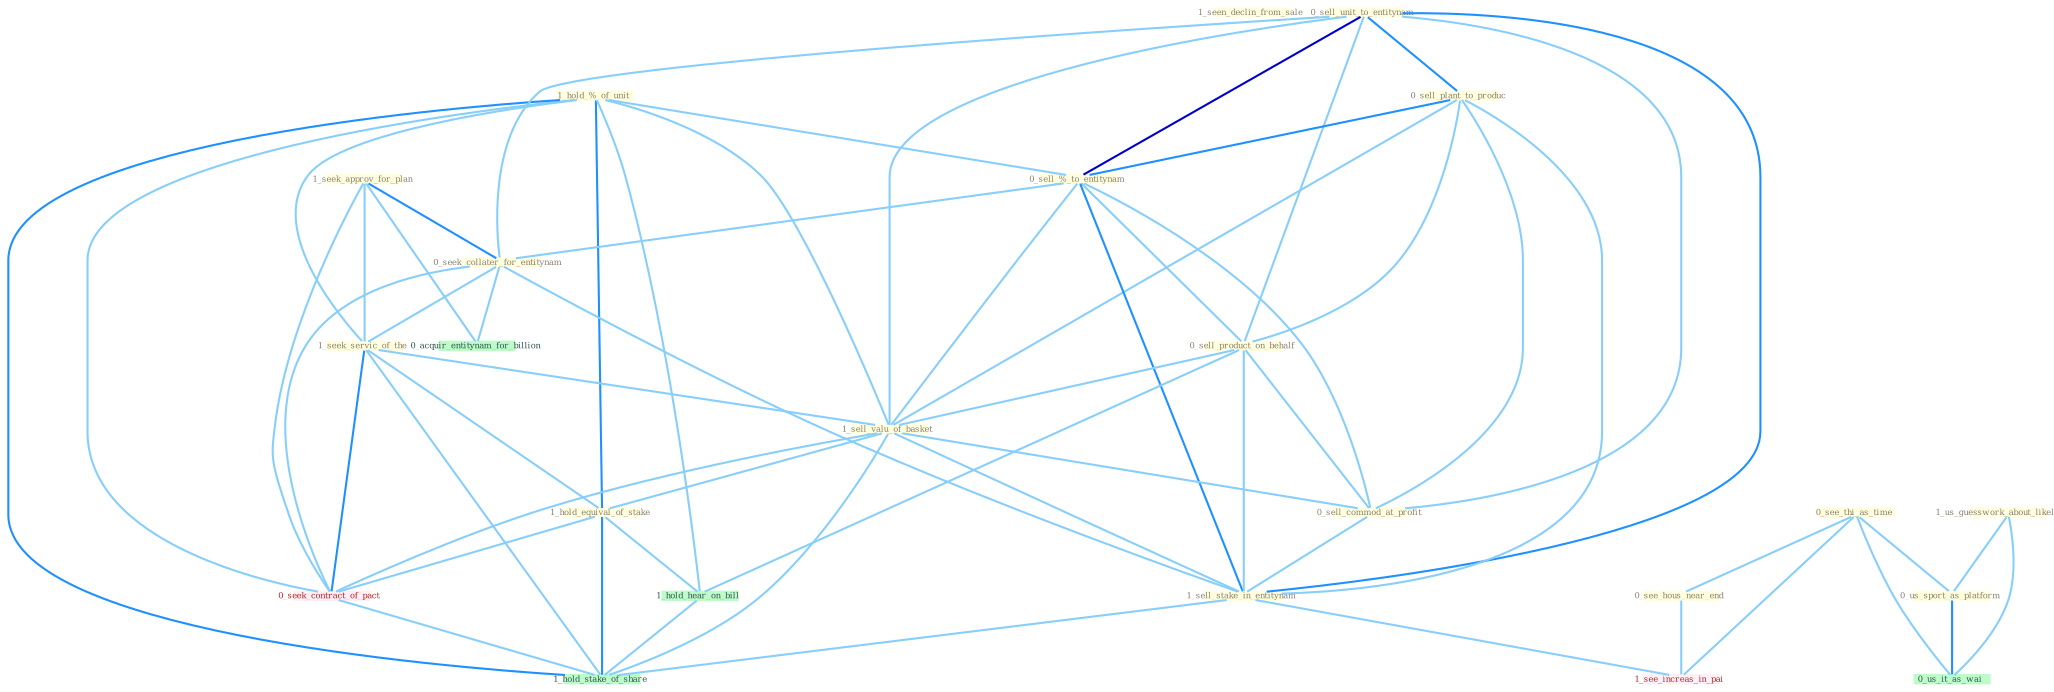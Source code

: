 Graph G{ 
    node
    [shape=polygon,style=filled,width=.5,height=.06,color="#BDFCC9",fixedsize=true,fontsize=4,
    fontcolor="#2f4f4f"];
    {node
    [color="#ffffe0", fontcolor="#8b7d6b"] "1_seen_declin_from_sale " "1_hold_%_of_unit " "0_sell_unit_to_entitynam " "1_seek_approv_for_plan " "0_sell_plant_to_produc " "0_sell_%_to_entitynam " "0_see_thi_as_time " "0_seek_collater_for_entitynam " "0_sell_product_on_behalf " "0_see_hous_near_end " "1_seek_servic_of_the " "1_sell_valu_of_basket " "0_sell_commod_at_profit " "1_sell_stake_in_entitynam " "1_hold_equival_of_stake " "1_us_guesswork_about_likelihood " "0_us_sport_as_platform "}
{node [color="#fff0f5", fontcolor="#b22222"] "0_seek_contract_of_pact " "1_see_increas_in_pai "}
edge [color="#B0E2FF"];

	"1_hold_%_of_unit " -- "0_sell_%_to_entitynam " [w="1", color="#87cefa" ];
	"1_hold_%_of_unit " -- "1_seek_servic_of_the " [w="1", color="#87cefa" ];
	"1_hold_%_of_unit " -- "1_sell_valu_of_basket " [w="1", color="#87cefa" ];
	"1_hold_%_of_unit " -- "1_hold_equival_of_stake " [w="2", color="#1e90ff" , len=0.8];
	"1_hold_%_of_unit " -- "0_seek_contract_of_pact " [w="1", color="#87cefa" ];
	"1_hold_%_of_unit " -- "1_hold_hear_on_bill " [w="1", color="#87cefa" ];
	"1_hold_%_of_unit " -- "1_hold_stake_of_share " [w="2", color="#1e90ff" , len=0.8];
	"0_sell_unit_to_entitynam " -- "0_sell_plant_to_produc " [w="2", color="#1e90ff" , len=0.8];
	"0_sell_unit_to_entitynam " -- "0_sell_%_to_entitynam " [w="3", color="#0000cd" , len=0.6];
	"0_sell_unit_to_entitynam " -- "0_seek_collater_for_entitynam " [w="1", color="#87cefa" ];
	"0_sell_unit_to_entitynam " -- "0_sell_product_on_behalf " [w="1", color="#87cefa" ];
	"0_sell_unit_to_entitynam " -- "1_sell_valu_of_basket " [w="1", color="#87cefa" ];
	"0_sell_unit_to_entitynam " -- "0_sell_commod_at_profit " [w="1", color="#87cefa" ];
	"0_sell_unit_to_entitynam " -- "1_sell_stake_in_entitynam " [w="2", color="#1e90ff" , len=0.8];
	"1_seek_approv_for_plan " -- "0_seek_collater_for_entitynam " [w="2", color="#1e90ff" , len=0.8];
	"1_seek_approv_for_plan " -- "1_seek_servic_of_the " [w="1", color="#87cefa" ];
	"1_seek_approv_for_plan " -- "0_seek_contract_of_pact " [w="1", color="#87cefa" ];
	"1_seek_approv_for_plan " -- "0_acquir_entitynam_for_billion " [w="1", color="#87cefa" ];
	"0_sell_plant_to_produc " -- "0_sell_%_to_entitynam " [w="2", color="#1e90ff" , len=0.8];
	"0_sell_plant_to_produc " -- "0_sell_product_on_behalf " [w="1", color="#87cefa" ];
	"0_sell_plant_to_produc " -- "1_sell_valu_of_basket " [w="1", color="#87cefa" ];
	"0_sell_plant_to_produc " -- "0_sell_commod_at_profit " [w="1", color="#87cefa" ];
	"0_sell_plant_to_produc " -- "1_sell_stake_in_entitynam " [w="1", color="#87cefa" ];
	"0_sell_%_to_entitynam " -- "0_seek_collater_for_entitynam " [w="1", color="#87cefa" ];
	"0_sell_%_to_entitynam " -- "0_sell_product_on_behalf " [w="1", color="#87cefa" ];
	"0_sell_%_to_entitynam " -- "1_sell_valu_of_basket " [w="1", color="#87cefa" ];
	"0_sell_%_to_entitynam " -- "0_sell_commod_at_profit " [w="1", color="#87cefa" ];
	"0_sell_%_to_entitynam " -- "1_sell_stake_in_entitynam " [w="2", color="#1e90ff" , len=0.8];
	"0_see_thi_as_time " -- "0_see_hous_near_end " [w="1", color="#87cefa" ];
	"0_see_thi_as_time " -- "0_us_sport_as_platform " [w="1", color="#87cefa" ];
	"0_see_thi_as_time " -- "0_us_it_as_wai " [w="1", color="#87cefa" ];
	"0_see_thi_as_time " -- "1_see_increas_in_pai " [w="1", color="#87cefa" ];
	"0_seek_collater_for_entitynam " -- "1_seek_servic_of_the " [w="1", color="#87cefa" ];
	"0_seek_collater_for_entitynam " -- "1_sell_stake_in_entitynam " [w="1", color="#87cefa" ];
	"0_seek_collater_for_entitynam " -- "0_seek_contract_of_pact " [w="1", color="#87cefa" ];
	"0_seek_collater_for_entitynam " -- "0_acquir_entitynam_for_billion " [w="1", color="#87cefa" ];
	"0_sell_product_on_behalf " -- "1_sell_valu_of_basket " [w="1", color="#87cefa" ];
	"0_sell_product_on_behalf " -- "0_sell_commod_at_profit " [w="1", color="#87cefa" ];
	"0_sell_product_on_behalf " -- "1_sell_stake_in_entitynam " [w="1", color="#87cefa" ];
	"0_sell_product_on_behalf " -- "1_hold_hear_on_bill " [w="1", color="#87cefa" ];
	"0_see_hous_near_end " -- "1_see_increas_in_pai " [w="1", color="#87cefa" ];
	"1_seek_servic_of_the " -- "1_sell_valu_of_basket " [w="1", color="#87cefa" ];
	"1_seek_servic_of_the " -- "1_hold_equival_of_stake " [w="1", color="#87cefa" ];
	"1_seek_servic_of_the " -- "0_seek_contract_of_pact " [w="2", color="#1e90ff" , len=0.8];
	"1_seek_servic_of_the " -- "1_hold_stake_of_share " [w="1", color="#87cefa" ];
	"1_sell_valu_of_basket " -- "0_sell_commod_at_profit " [w="1", color="#87cefa" ];
	"1_sell_valu_of_basket " -- "1_sell_stake_in_entitynam " [w="1", color="#87cefa" ];
	"1_sell_valu_of_basket " -- "1_hold_equival_of_stake " [w="1", color="#87cefa" ];
	"1_sell_valu_of_basket " -- "0_seek_contract_of_pact " [w="1", color="#87cefa" ];
	"1_sell_valu_of_basket " -- "1_hold_stake_of_share " [w="1", color="#87cefa" ];
	"0_sell_commod_at_profit " -- "1_sell_stake_in_entitynam " [w="1", color="#87cefa" ];
	"1_sell_stake_in_entitynam " -- "1_see_increas_in_pai " [w="1", color="#87cefa" ];
	"1_sell_stake_in_entitynam " -- "1_hold_stake_of_share " [w="1", color="#87cefa" ];
	"1_hold_equival_of_stake " -- "0_seek_contract_of_pact " [w="1", color="#87cefa" ];
	"1_hold_equival_of_stake " -- "1_hold_hear_on_bill " [w="1", color="#87cefa" ];
	"1_hold_equival_of_stake " -- "1_hold_stake_of_share " [w="2", color="#1e90ff" , len=0.8];
	"1_us_guesswork_about_likelihood " -- "0_us_sport_as_platform " [w="1", color="#87cefa" ];
	"1_us_guesswork_about_likelihood " -- "0_us_it_as_wai " [w="1", color="#87cefa" ];
	"0_us_sport_as_platform " -- "0_us_it_as_wai " [w="2", color="#1e90ff" , len=0.8];
	"0_seek_contract_of_pact " -- "1_hold_stake_of_share " [w="1", color="#87cefa" ];
	"1_hold_hear_on_bill " -- "1_hold_stake_of_share " [w="1", color="#87cefa" ];
}